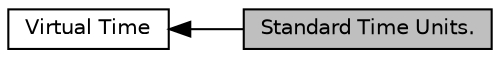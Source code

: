 digraph "Standard Time Units."
{
  edge [fontname="Helvetica",fontsize="10",labelfontname="Helvetica",labelfontsize="10"];
  node [fontname="Helvetica",fontsize="10",shape=record];
  rankdir=LR;
  Node0 [label="Standard Time Units.",height=0.2,width=0.4,color="black", fillcolor="grey75", style="filled", fontcolor="black"];
  Node1 [label="Virtual Time",height=0.2,width=0.4,color="black", fillcolor="white", style="filled",URL="$d9/d7d/group__time.html",tooltip="Management of virtual time in real world units. "];
  Node1->Node0 [shape=plaintext, dir="back", style="solid"];
}
